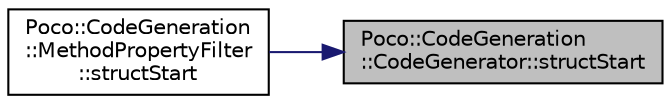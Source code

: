 digraph "Poco::CodeGeneration::CodeGenerator::structStart"
{
 // LATEX_PDF_SIZE
  edge [fontname="Helvetica",fontsize="10",labelfontname="Helvetica",labelfontsize="10"];
  node [fontname="Helvetica",fontsize="10",shape=record];
  rankdir="RL";
  Node1 [label="Poco::CodeGeneration\l::CodeGenerator::structStart",height=0.2,width=0.4,color="black", fillcolor="grey75", style="filled", fontcolor="black",tooltip="Closes the namespace."];
  Node1 -> Node2 [dir="back",color="midnightblue",fontsize="10",style="solid"];
  Node2 [label="Poco::CodeGeneration\l::MethodPropertyFilter\l::structStart",height=0.2,width=0.4,color="black", fillcolor="white", style="filled",URL="$classPoco_1_1CodeGeneration_1_1MethodPropertyFilter.html#a1c8786b58ad7eb4f0720a8d0d855b85c",tooltip="Closes the namespace."];
}
